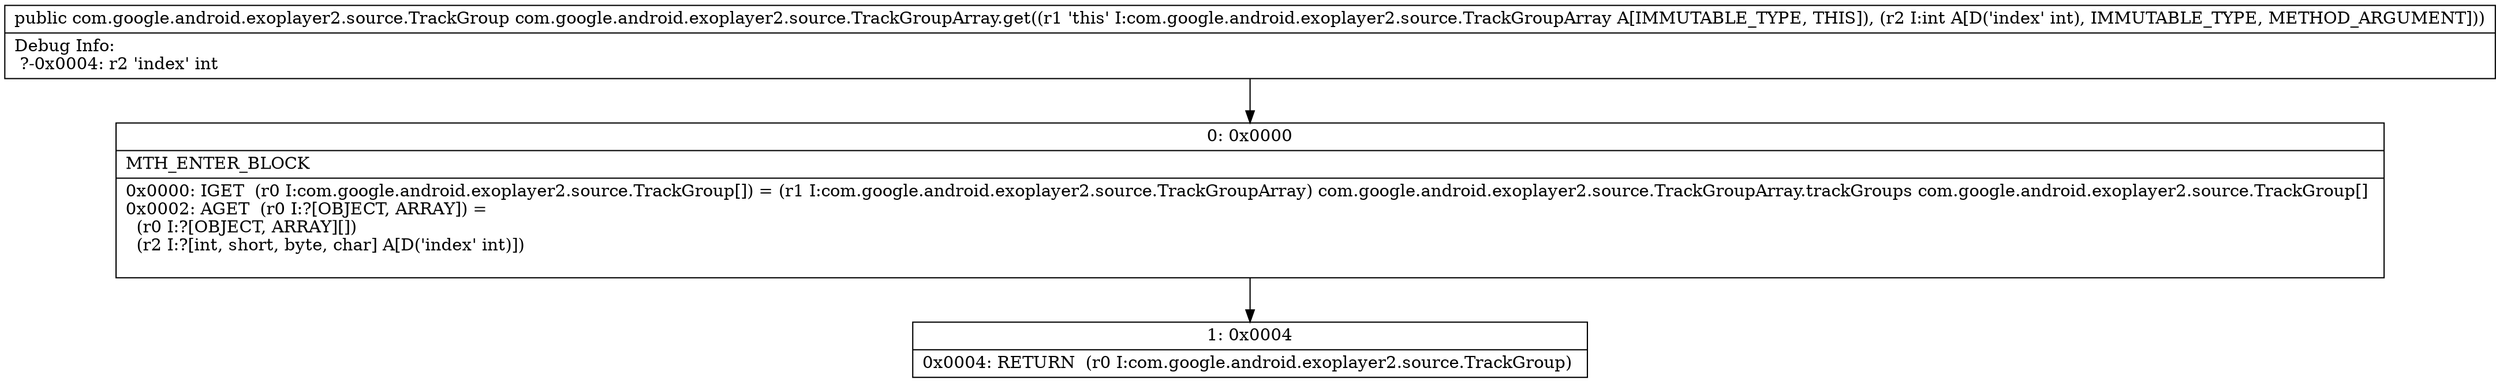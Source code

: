 digraph "CFG forcom.google.android.exoplayer2.source.TrackGroupArray.get(I)Lcom\/google\/android\/exoplayer2\/source\/TrackGroup;" {
Node_0 [shape=record,label="{0\:\ 0x0000|MTH_ENTER_BLOCK\l|0x0000: IGET  (r0 I:com.google.android.exoplayer2.source.TrackGroup[]) = (r1 I:com.google.android.exoplayer2.source.TrackGroupArray) com.google.android.exoplayer2.source.TrackGroupArray.trackGroups com.google.android.exoplayer2.source.TrackGroup[] \l0x0002: AGET  (r0 I:?[OBJECT, ARRAY]) = \l  (r0 I:?[OBJECT, ARRAY][])\l  (r2 I:?[int, short, byte, char] A[D('index' int)])\l \l}"];
Node_1 [shape=record,label="{1\:\ 0x0004|0x0004: RETURN  (r0 I:com.google.android.exoplayer2.source.TrackGroup) \l}"];
MethodNode[shape=record,label="{public com.google.android.exoplayer2.source.TrackGroup com.google.android.exoplayer2.source.TrackGroupArray.get((r1 'this' I:com.google.android.exoplayer2.source.TrackGroupArray A[IMMUTABLE_TYPE, THIS]), (r2 I:int A[D('index' int), IMMUTABLE_TYPE, METHOD_ARGUMENT]))  | Debug Info:\l  ?\-0x0004: r2 'index' int\l}"];
MethodNode -> Node_0;
Node_0 -> Node_1;
}

